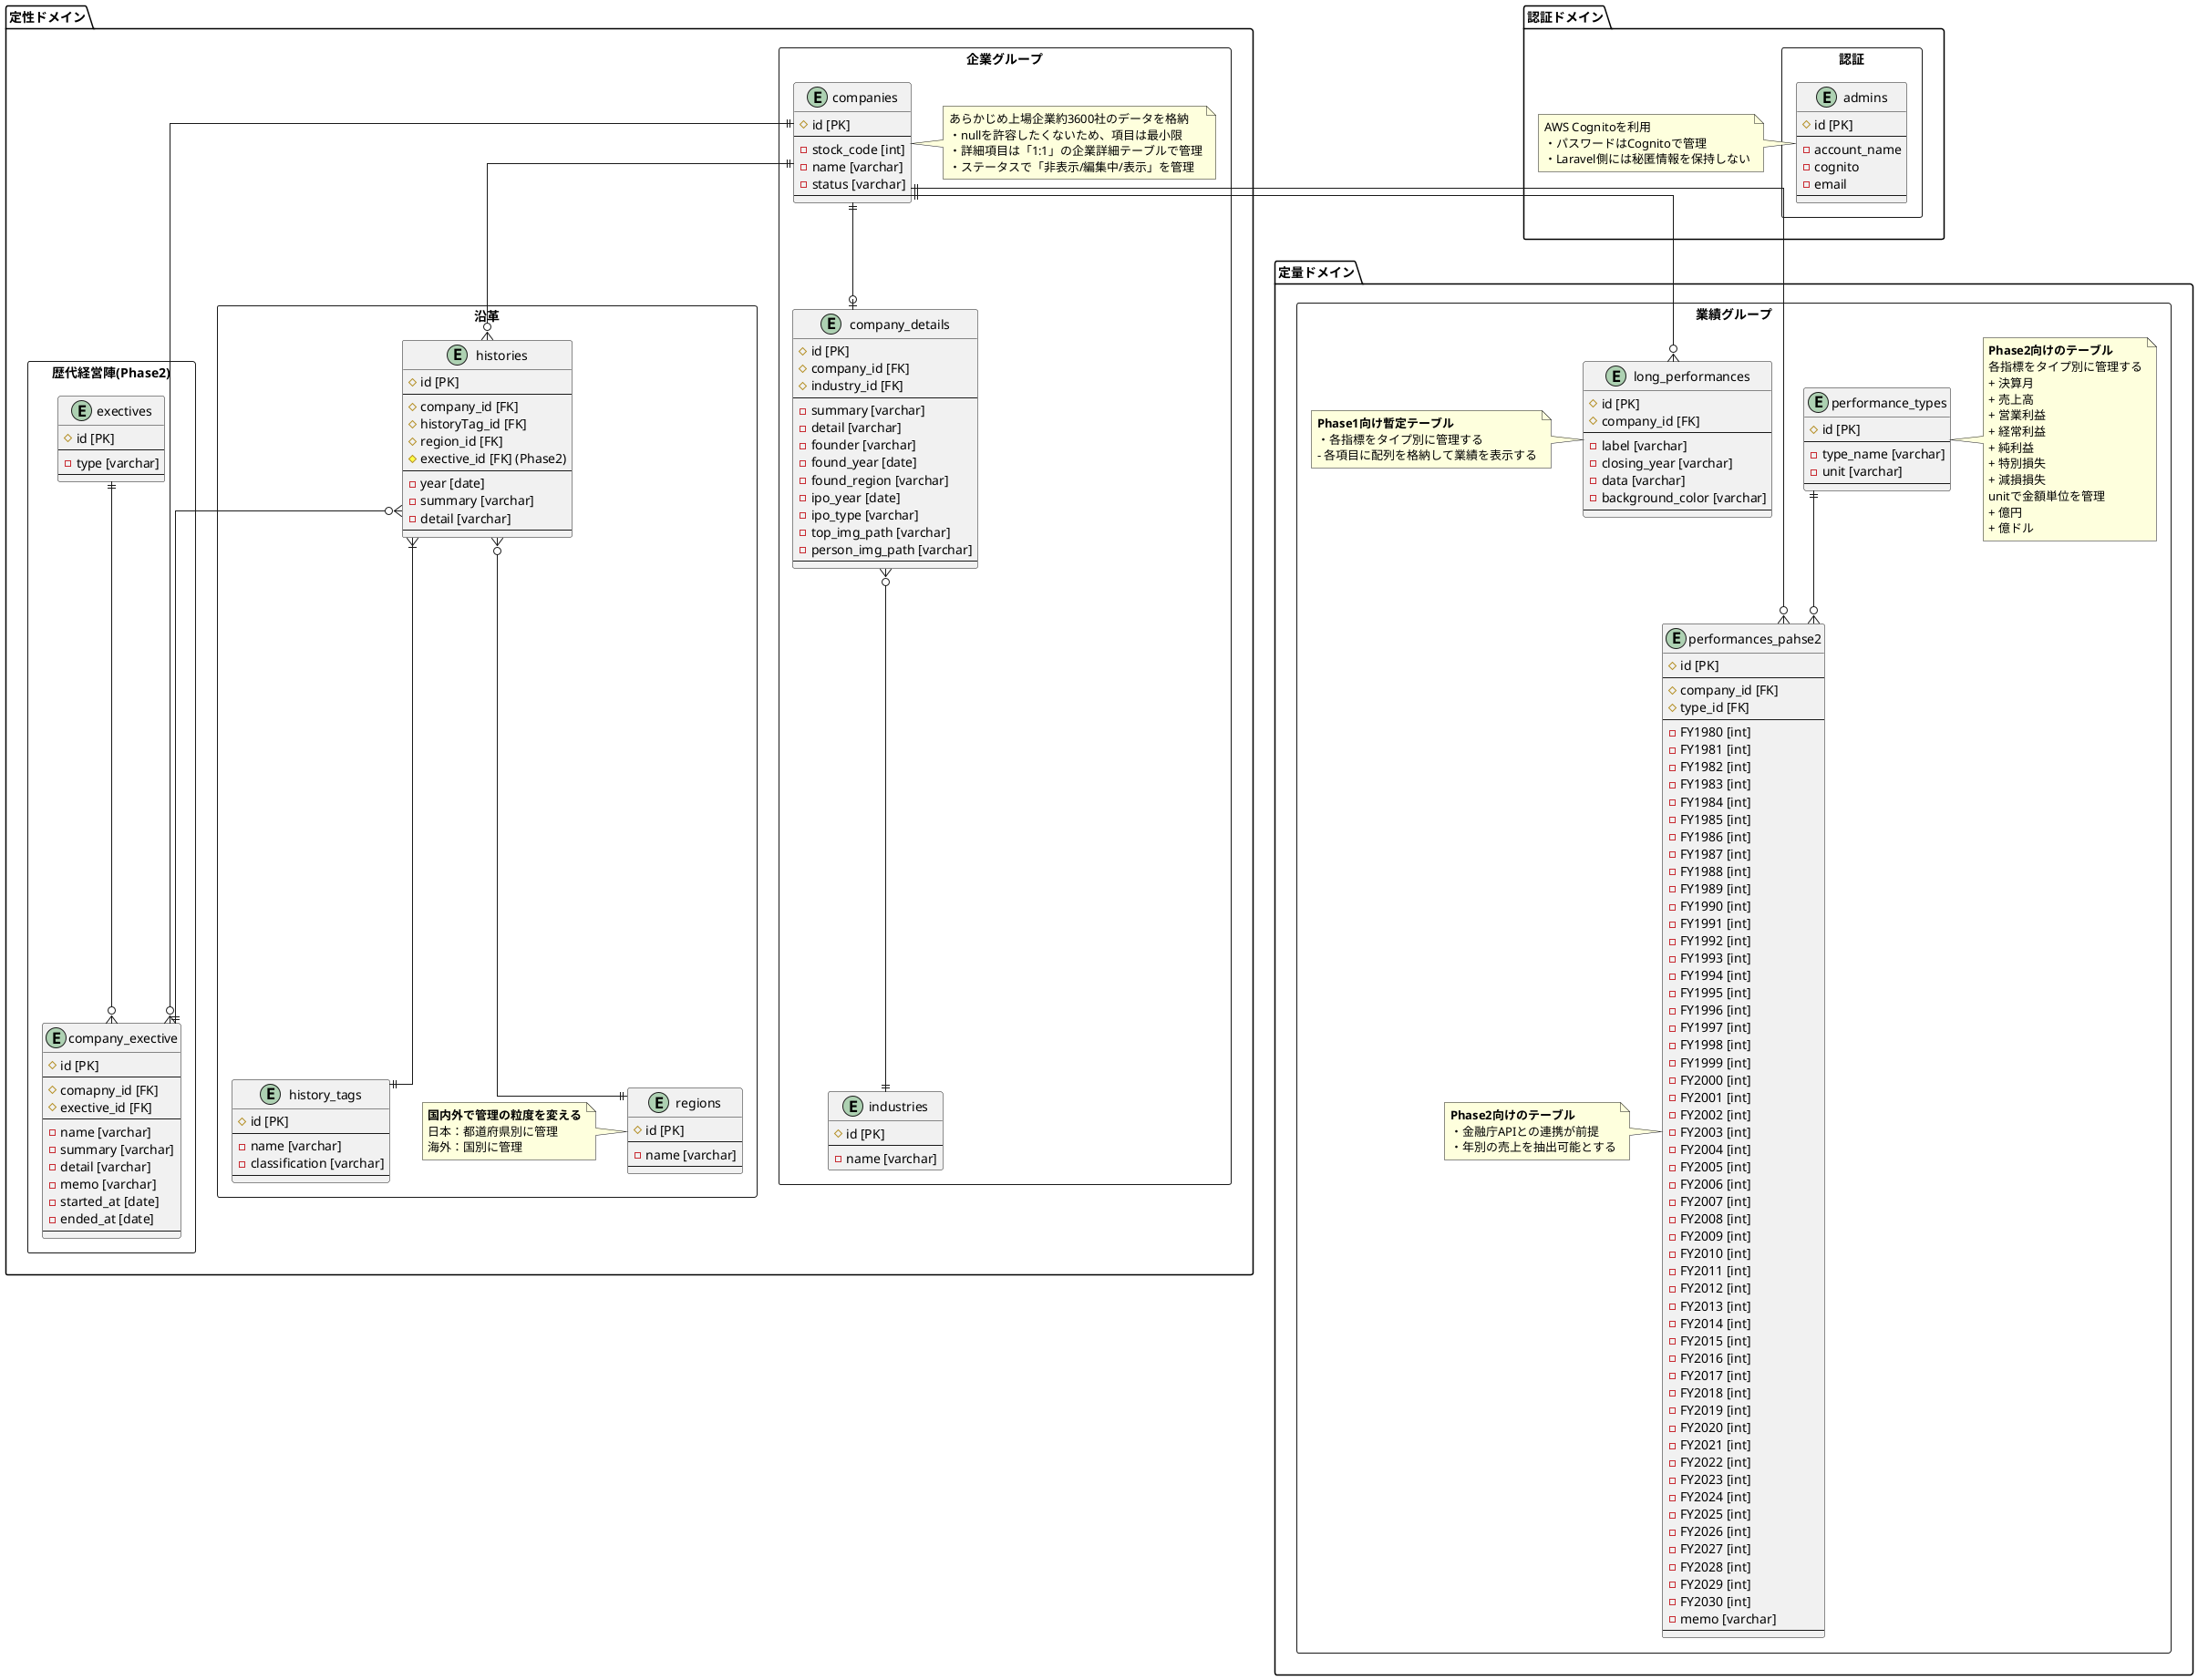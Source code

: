 @startuml

' avoid problems with angled crows feet
skinparam linetype ortho

package 定性ドメイン {
    package 企業グループ <<Rectangle>> {
        entity "companies" {
            # id [PK]
            --
            - stock_code [int]
            - name [varchar]
            - status [varchar]
            --
        }
        note right
        あらかじめ上場企業約3600社のデータを格納
        ・nullを許容したくないため、項目は最小限
        ・詳細項目は「1:1」の企業詳細テーブルで管理
        ・ステータスで「非表示/編集中/表示」を管理
        endnote

        entity "company_details" {
            # id [PK]
            # company_id [FK]
            # industry_id [FK]
            --
            - summary [varchar]
            - detail [varchar]
            - founder [varchar]
            - found_year [date]
            - found_region [varchar]
            - ipo_year [date]
            - ipo_type [varchar]
            - top_img_path [varchar]
            - person_img_path [varchar]
            --
        }

        entity "industries" {
            # id [PK]
            --
            - name [varchar]
        }
    }

    package 沿革 <<Rectangle>> {
        entity "histories" {
            # id [PK]
            --
            # company_id [FK]
            # historyTag_id [FK]
            # region_id [FK]
            # exective_id [FK] (Phase2)
            --
            - year [date]
            - summary [varchar]
            - detail [varchar]
            --
        }

        entity "history_tags" {
            # id [PK]
            --
            - name [varchar]
            - classification [varchar]
            --
        }

        entity "regions" {
            # id [PK]
            --
            - name [varchar]
            --
        }
        note left
        <b>国内外で管理の粒度を変える</b>
        日本：都道府県別に管理
        海外：国別に管理
        end note
    }

    package  歴代経営陣(Phase2) <<Rectangle>> {
        entity "exectives" {
            # id [PK]
            --
            - type [varchar]
            --
        }

        entity "company_exective" {
            # id [PK]
            --
            # comapny_id [FK]
            # exective_id [FK]
            --
            - name [varchar]
            - summary [varchar]
            - detail [varchar]
            - memo [varchar]
            - started_at [date]
            - ended_at [date]
            --
        }
    }
}

package 定量ドメイン {
    package 業績グループ <<Rectangle>> {
        entity "performances_pahse2" {
            # id [PK]
            --
            # company_id [FK]
            # type_id [FK]
            --
            - FY1980 [int]
            - FY1981 [int]
            - FY1982 [int]
            - FY1983 [int]
            - FY1984 [int]
            - FY1985 [int]
            - FY1986 [int]
            - FY1987 [int]
            - FY1988 [int]
            - FY1989 [int]
            - FY1990 [int]
            - FY1991 [int]
            - FY1992 [int]
            - FY1993 [int]
            - FY1994 [int]
            - FY1995 [int]
            - FY1996 [int]
            - FY1997 [int]
            - FY1998 [int]
            - FY1999 [int]
            - FY2000 [int]
            - FY2001 [int]
            - FY2002 [int]
            - FY2003 [int]
            - FY2004 [int]
            - FY2005 [int]
            - FY2006 [int]
            - FY2007 [int]
            - FY2008 [int]
            - FY2009 [int]
            - FY2010 [int]
            - FY2011 [int]
            - FY2012 [int]
            - FY2013 [int]
            - FY2014 [int]
            - FY2015 [int]
            - FY2016 [int]
            - FY2017 [int]
            - FY2018 [int]
            - FY2019 [int]
            - FY2020 [int]
            - FY2021 [int]
            - FY2022 [int]
            - FY2023 [int]
            - FY2024 [int]
            - FY2025 [int]
            - FY2026 [int]
            - FY2027 [int]
            - FY2028 [int]
            - FY2029 [int]
            - FY2030 [int]
            - memo [varchar]
            --
        }
        note left
        <b>Phase2向けのテーブル</b>
        ・金融庁APIとの連携が前提
        ・年別の売上を抽出可能とする
        end note

        entity "performance_types" {
            # id [PK]
            --
            - type_name [varchar]
            - unit [varchar]
            --
        }
        note right
        <b>Phase2向けのテーブル</b>
        各指標をタイプ別に管理する
        + 決算月
        + 売上高
        + 営業利益
        + 経常利益
        + 純利益
        + 特別損失
        + 減損損失
        unitで金額単位を管理
        + 億円
        + 億ドル
        end note

        entity "long_performances" {
        # id [PK]
        # company_id [FK]
        --
        - label [varchar]
        - closing_year [varchar]
        - data [varchar]
        - background_color [varchar]
        --
        }
        note left
        <b>Phase1向け暫定テーブル</b>
        ・各指標をタイプ別に管理する
        - 各項目に配列を格納して業績を表示する
        end note
    }
}

package 認証ドメイン {
    package 認証 <<Rectangle>> {
        entity "admins" {
            # id [PK]
            --
            - account_name
            - cognito
            - email
            --
        }
    }
    note right
    AWS Cognitoを利用
    ・パスワードはCognitoで管理
    ・Laravel側には秘匿情報を保持しない
    endnote
}

' リレーションの定義
companies ||--o| company_details
companies ||--o{ performances_pahse2
companies ||--o{ long_performances
companies ||--o{ histories
companies ||--o{ company_exective
histories }o--|| company_exective
histories }|--|| history_tags
histories }o--|| regions
exectives ||--o{ company_exective
company_details }o--|| industries
performance_types ||--o{ performances_pahse2

@enduml